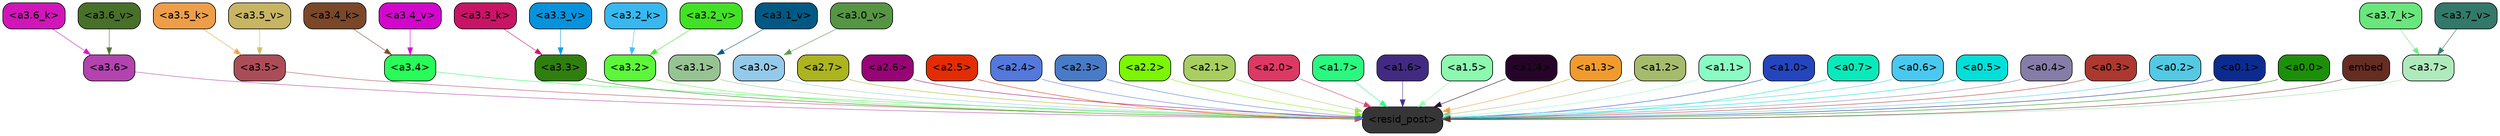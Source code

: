 strict digraph "" {
	graph [bgcolor=transparent,
		layout=dot,
		overlap=false,
		splines=true
	];
	"<a3.7>"	[color=black,
		fillcolor="#afeabd",
		fontname=Helvetica,
		shape=box,
		style="filled, rounded"];
	"<resid_post>"	[color=black,
		fillcolor="#363636",
		fontname=Helvetica,
		shape=box,
		style="filled, rounded"];
	"<a3.7>" -> "<resid_post>"	[color="#afeabd",
		penwidth=0.8263697922229767];
	"<a3.6>"	[color=black,
		fillcolor="#b343ae",
		fontname=Helvetica,
		shape=box,
		style="filled, rounded"];
	"<a3.6>" -> "<resid_post>"	[color="#b343ae",
		penwidth=0.6];
	"<a3.5>"	[color=black,
		fillcolor="#ab4d58",
		fontname=Helvetica,
		shape=box,
		style="filled, rounded"];
	"<a3.5>" -> "<resid_post>"	[color="#ab4d58",
		penwidth=0.6];
	"<a3.4>"	[color=black,
		fillcolor="#28fc58",
		fontname=Helvetica,
		shape=box,
		style="filled, rounded"];
	"<a3.4>" -> "<resid_post>"	[color="#28fc58",
		penwidth=0.6];
	"<a3.3>"	[color=black,
		fillcolor="#2f7f0f",
		fontname=Helvetica,
		shape=box,
		style="filled, rounded"];
	"<a3.3>" -> "<resid_post>"	[color="#2f7f0f",
		penwidth=0.6];
	"<a3.2>"	[color=black,
		fillcolor="#5cf73b",
		fontname=Helvetica,
		shape=box,
		style="filled, rounded"];
	"<a3.2>" -> "<resid_post>"	[color="#5cf73b",
		penwidth=0.6];
	"<a3.1>"	[color=black,
		fillcolor="#97c393",
		fontname=Helvetica,
		shape=box,
		style="filled, rounded"];
	"<a3.1>" -> "<resid_post>"	[color="#97c393",
		penwidth=0.6];
	"<a3.0>"	[color=black,
		fillcolor="#94cae9",
		fontname=Helvetica,
		shape=box,
		style="filled, rounded"];
	"<a3.0>" -> "<resid_post>"	[color="#94cae9",
		penwidth=0.6];
	"<a2.7>"	[color=black,
		fillcolor="#acb41f",
		fontname=Helvetica,
		shape=box,
		style="filled, rounded"];
	"<a2.7>" -> "<resid_post>"	[color="#acb41f",
		penwidth=0.6];
	"<a2.6>"	[color=black,
		fillcolor="#980475",
		fontname=Helvetica,
		shape=box,
		style="filled, rounded"];
	"<a2.6>" -> "<resid_post>"	[color="#980475",
		penwidth=0.6];
	"<a2.5>"	[color=black,
		fillcolor="#e32d01",
		fontname=Helvetica,
		shape=box,
		style="filled, rounded"];
	"<a2.5>" -> "<resid_post>"	[color="#e32d01",
		penwidth=0.6];
	"<a2.4>"	[color=black,
		fillcolor="#5478db",
		fontname=Helvetica,
		shape=box,
		style="filled, rounded"];
	"<a2.4>" -> "<resid_post>"	[color="#5478db",
		penwidth=0.6];
	"<a2.3>"	[color=black,
		fillcolor="#487bc7",
		fontname=Helvetica,
		shape=box,
		style="filled, rounded"];
	"<a2.3>" -> "<resid_post>"	[color="#487bc7",
		penwidth=0.6];
	"<a2.2>"	[color=black,
		fillcolor="#7cf601",
		fontname=Helvetica,
		shape=box,
		style="filled, rounded"];
	"<a2.2>" -> "<resid_post>"	[color="#7cf601",
		penwidth=0.6];
	"<a2.1>"	[color=black,
		fillcolor="#a8ce60",
		fontname=Helvetica,
		shape=box,
		style="filled, rounded"];
	"<a2.1>" -> "<resid_post>"	[color="#a8ce60",
		penwidth=0.6];
	"<a2.0>"	[color=black,
		fillcolor="#dd3965",
		fontname=Helvetica,
		shape=box,
		style="filled, rounded"];
	"<a2.0>" -> "<resid_post>"	[color="#dd3965",
		penwidth=0.6];
	"<a1.7>"	[color=black,
		fillcolor="#2bf881",
		fontname=Helvetica,
		shape=box,
		style="filled, rounded"];
	"<a1.7>" -> "<resid_post>"	[color="#2bf881",
		penwidth=0.6];
	"<a1.6>"	[color=black,
		fillcolor="#422a83",
		fontname=Helvetica,
		shape=box,
		style="filled, rounded"];
	"<a1.6>" -> "<resid_post>"	[color="#422a83",
		penwidth=0.6];
	"<a1.5>"	[color=black,
		fillcolor="#8df8b0",
		fontname=Helvetica,
		shape=box,
		style="filled, rounded"];
	"<a1.5>" -> "<resid_post>"	[color="#8df8b0",
		penwidth=0.6];
	"<a1.4>"	[color=black,
		fillcolor="#260429",
		fontname=Helvetica,
		shape=box,
		style="filled, rounded"];
	"<a1.4>" -> "<resid_post>"	[color="#260429",
		penwidth=0.6];
	"<a1.3>"	[color=black,
		fillcolor="#f19b2f",
		fontname=Helvetica,
		shape=box,
		style="filled, rounded"];
	"<a1.3>" -> "<resid_post>"	[color="#f19b2f",
		penwidth=0.6];
	"<a1.2>"	[color=black,
		fillcolor="#a6bc6c",
		fontname=Helvetica,
		shape=box,
		style="filled, rounded"];
	"<a1.2>" -> "<resid_post>"	[color="#a6bc6c",
		penwidth=0.6];
	"<a1.1>"	[color=black,
		fillcolor="#8afcc3",
		fontname=Helvetica,
		shape=box,
		style="filled, rounded"];
	"<a1.1>" -> "<resid_post>"	[color="#8afcc3",
		penwidth=0.6];
	"<a1.0>"	[color=black,
		fillcolor="#2445bd",
		fontname=Helvetica,
		shape=box,
		style="filled, rounded"];
	"<a1.0>" -> "<resid_post>"	[color="#2445bd",
		penwidth=0.6];
	"<a0.7>"	[color=black,
		fillcolor="#0ae9bb",
		fontname=Helvetica,
		shape=box,
		style="filled, rounded"];
	"<a0.7>" -> "<resid_post>"	[color="#0ae9bb",
		penwidth=0.6];
	"<a0.6>"	[color=black,
		fillcolor="#49c9ef",
		fontname=Helvetica,
		shape=box,
		style="filled, rounded"];
	"<a0.6>" -> "<resid_post>"	[color="#49c9ef",
		penwidth=0.6];
	"<a0.5>"	[color=black,
		fillcolor="#00e0d9",
		fontname=Helvetica,
		shape=box,
		style="filled, rounded"];
	"<a0.5>" -> "<resid_post>"	[color="#00e0d9",
		penwidth=0.6];
	"<a0.4>"	[color=black,
		fillcolor="#857da7",
		fontname=Helvetica,
		shape=box,
		style="filled, rounded"];
	"<a0.4>" -> "<resid_post>"	[color="#857da7",
		penwidth=0.6];
	"<a0.3>"	[color=black,
		fillcolor="#ad382f",
		fontname=Helvetica,
		shape=box,
		style="filled, rounded"];
	"<a0.3>" -> "<resid_post>"	[color="#ad382f",
		penwidth=0.6];
	"<a0.2>"	[color=black,
		fillcolor="#53c9e3",
		fontname=Helvetica,
		shape=box,
		style="filled, rounded"];
	"<a0.2>" -> "<resid_post>"	[color="#53c9e3",
		penwidth=0.6];
	"<a0.1>"	[color=black,
		fillcolor="#0b2b90",
		fontname=Helvetica,
		shape=box,
		style="filled, rounded"];
	"<a0.1>" -> "<resid_post>"	[color="#0b2b90",
		penwidth=0.6];
	"<a0.0>"	[color=black,
		fillcolor="#1d9009",
		fontname=Helvetica,
		shape=box,
		style="filled, rounded"];
	"<a0.0>" -> "<resid_post>"	[color="#1d9009",
		penwidth=0.6];
	embed	[color=black,
		fillcolor="#662d22",
		fontname=Helvetica,
		shape=box,
		style="filled, rounded"];
	embed -> "<resid_post>"	[color="#662d22",
		penwidth=0.6];
	"<a3.7_k>"	[color=black,
		fillcolor="#69e67c",
		fontname=Helvetica,
		shape=box,
		style="filled, rounded"];
	"<a3.7_k>" -> "<a3.7>"	[color="#69e67c",
		penwidth=0.6];
	"<a3.6_k>"	[color=black,
		fillcolor="#d115b8",
		fontname=Helvetica,
		shape=box,
		style="filled, rounded"];
	"<a3.6_k>" -> "<a3.6>"	[color="#d115b8",
		penwidth=0.6];
	"<a3.5_k>"	[color=black,
		fillcolor="#ee9e48",
		fontname=Helvetica,
		shape=box,
		style="filled, rounded"];
	"<a3.5_k>" -> "<a3.5>"	[color="#ee9e48",
		penwidth=0.6];
	"<a3.4_k>"	[color=black,
		fillcolor="#7b4729",
		fontname=Helvetica,
		shape=box,
		style="filled, rounded"];
	"<a3.4_k>" -> "<a3.4>"	[color="#7b4729",
		penwidth=0.6];
	"<a3.3_k>"	[color=black,
		fillcolor="#c91465",
		fontname=Helvetica,
		shape=box,
		style="filled, rounded"];
	"<a3.3_k>" -> "<a3.3>"	[color="#c91465",
		penwidth=0.6];
	"<a3.2_k>"	[color=black,
		fillcolor="#38b8ef",
		fontname=Helvetica,
		shape=box,
		style="filled, rounded"];
	"<a3.2_k>" -> "<a3.2>"	[color="#38b8ef",
		penwidth=0.6];
	"<a3.7_v>"	[color=black,
		fillcolor="#32796a",
		fontname=Helvetica,
		shape=box,
		style="filled, rounded"];
	"<a3.7_v>" -> "<a3.7>"	[color="#32796a",
		penwidth=0.6738671064376831];
	"<a3.6_v>"	[color=black,
		fillcolor="#487028",
		fontname=Helvetica,
		shape=box,
		style="filled, rounded"];
	"<a3.6_v>" -> "<a3.6>"	[color="#487028",
		penwidth=0.6];
	"<a3.5_v>"	[color=black,
		fillcolor="#c7b562",
		fontname=Helvetica,
		shape=box,
		style="filled, rounded"];
	"<a3.5_v>" -> "<a3.5>"	[color="#c7b562",
		penwidth=0.6];
	"<a3.4_v>"	[color=black,
		fillcolor="#d306cd",
		fontname=Helvetica,
		shape=box,
		style="filled, rounded"];
	"<a3.4_v>" -> "<a3.4>"	[color="#d306cd",
		penwidth=0.6];
	"<a3.3_v>"	[color=black,
		fillcolor="#0593de",
		fontname=Helvetica,
		shape=box,
		style="filled, rounded"];
	"<a3.3_v>" -> "<a3.3>"	[color="#0593de",
		penwidth=0.6];
	"<a3.2_v>"	[color=black,
		fillcolor="#41e223",
		fontname=Helvetica,
		shape=box,
		style="filled, rounded"];
	"<a3.2_v>" -> "<a3.2>"	[color="#41e223",
		penwidth=0.6];
	"<a3.1_v>"	[color=black,
		fillcolor="#005984",
		fontname=Helvetica,
		shape=box,
		style="filled, rounded"];
	"<a3.1_v>" -> "<a3.1>"	[color="#005984",
		penwidth=0.6];
	"<a3.0_v>"	[color=black,
		fillcolor="#559543",
		fontname=Helvetica,
		shape=box,
		style="filled, rounded"];
	"<a3.0_v>" -> "<a3.0>"	[color="#559543",
		penwidth=0.6];
}
